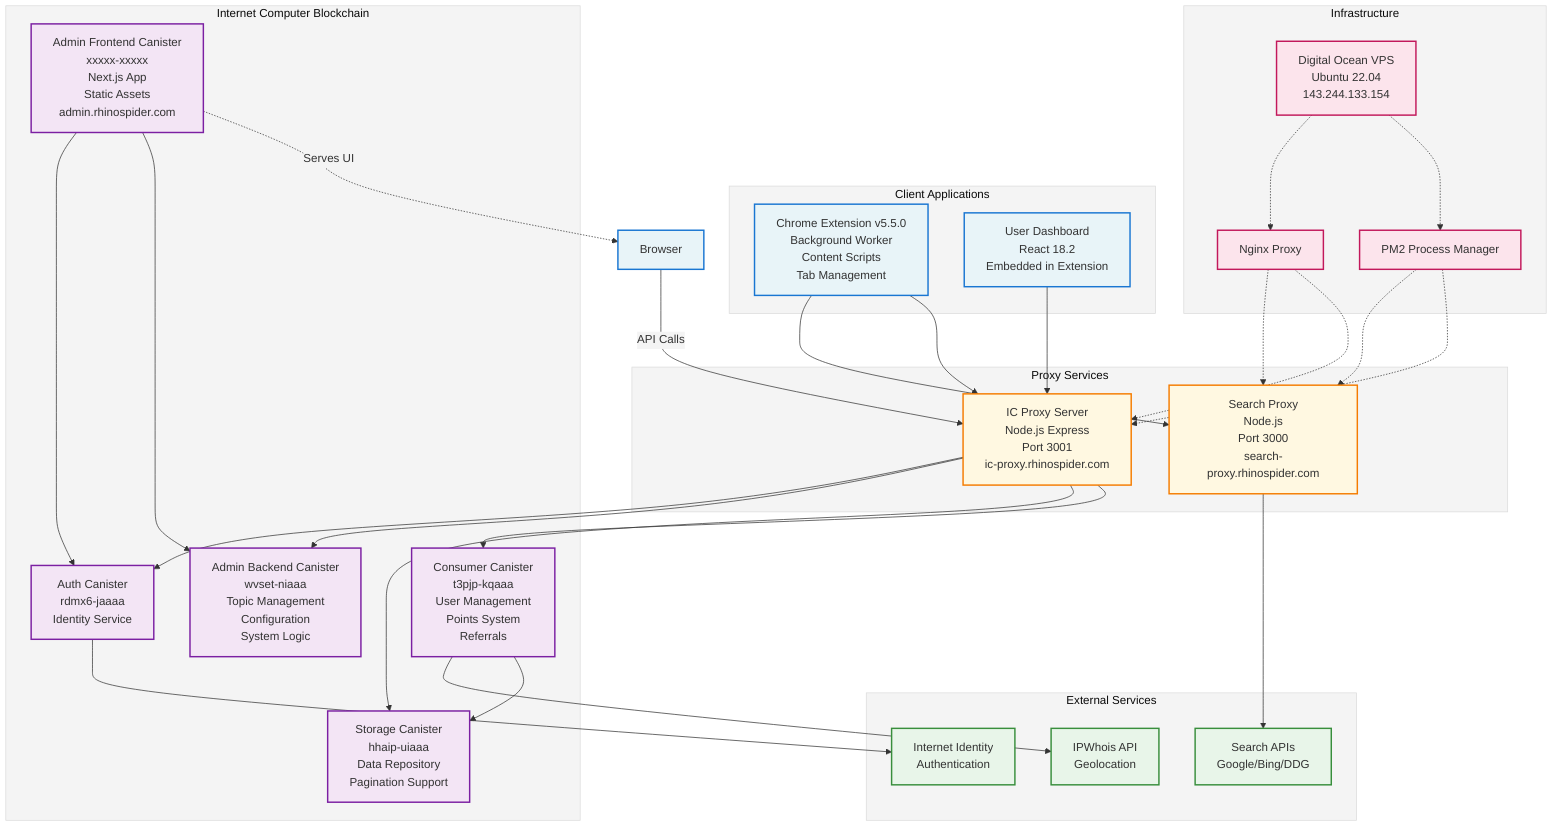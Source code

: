 %%{init: {'theme':'base', 'themeVariables': { 'primaryColor':'#f4f4f4', 'primaryTextColor':'#333', 'primaryBorderColor':'#ccc', 'lineColor':'#333', 'secondaryColor':'#f4f4f4', 'tertiaryColor':'#f4f4f4', 'background':'#fff'}}}%%

flowchart TB
    %% RhinoSpider System Architecture v5.5.0
    
    subgraph client_layer["Client Applications"]
        ext[Chrome Extension v5.5.0<br/>Background Worker<br/>Content Scripts<br/>Tab Management]
        dashboard[User Dashboard<br/>React 18.2<br/>Embedded in Extension]
    end
    
    subgraph proxy_layer["Proxy Services"]
        ic_proxy[IC Proxy Server<br/>Node.js Express<br/>Port 3001<br/>ic-proxy.rhinospider.com]
        search_proxy[Search Proxy<br/>Node.js<br/>Port 3000<br/>search-proxy.rhinospider.com]
    end
    
    subgraph blockchain["Internet Computer Blockchain"]
        consumer[Consumer Canister<br/>t3pjp-kqaaa<br/>User Management<br/>Points System<br/>Referrals]
        storage[Storage Canister<br/>hhaip-uiaaa<br/>Data Repository<br/>Pagination Support]
        admin_backend[Admin Backend Canister<br/>wvset-niaaa<br/>Topic Management<br/>Configuration<br/>System Logic]
        admin_frontend[Admin Frontend Canister<br/>xxxxx-xxxxx<br/>Next.js App<br/>Static Assets<br/>admin.rhinospider.com]
        auth[Auth Canister<br/>rdmx6-jaaaa<br/>Identity Service]
    end
    
    subgraph external["External Services"]
        identity[Internet Identity<br/>Authentication]
        ipwhois[IPWhois API<br/>Geolocation]
        search_engines[Search APIs<br/>Google/Bing/DDG]
    end
    
    subgraph infrastructure["Infrastructure"]
        vps[Digital Ocean VPS<br/>Ubuntu 22.04<br/>143.244.133.154]
        pm2[PM2 Process Manager]
        nginx[Nginx Proxy]
    end
    
    %% Primary data flow connections
    ext --> ic_proxy
    ext --> search_proxy
    dashboard --> ic_proxy
    
    %% Admin frontend is served from canister
    admin_frontend -.->|Serves UI| browser[Browser]
    browser -->|API Calls| ic_proxy
    
    ic_proxy --> consumer
    ic_proxy --> storage
    ic_proxy --> admin_backend
    ic_proxy --> auth
    
    %% Admin frontend talks to admin backend
    admin_frontend --> admin_backend
    admin_frontend --> auth
    
    search_proxy --> search_engines
    
    consumer --> storage
    consumer --> ipwhois
    auth --> identity
    
    %% Infrastructure relationships
    vps -.-> pm2
    vps -.-> nginx
    pm2 -.-> ic_proxy
    pm2 -.-> search_proxy
    nginx -.-> ic_proxy
    nginx -.-> search_proxy
    
    %% Styling
    classDef clientStyle fill:#e8f4f8,stroke:#1976d2,stroke-width:2px
    classDef proxyStyle fill:#fff8e1,stroke:#f57c00,stroke-width:2px
    classDef blockchainStyle fill:#f3e5f5,stroke:#7b1fa2,stroke-width:2px
    classDef externalStyle fill:#e8f5e9,stroke:#388e3c,stroke-width:2px
    classDef infraStyle fill:#fce4ec,stroke:#c2185b,stroke-width:2px
    
    class ext,dashboard,browser clientStyle
    class ic_proxy,search_proxy proxyStyle
    class consumer,storage,admin_backend,admin_frontend,auth blockchainStyle
    class identity,ipwhois,search_engines externalStyle
    class vps,pm2,nginx infraStyle